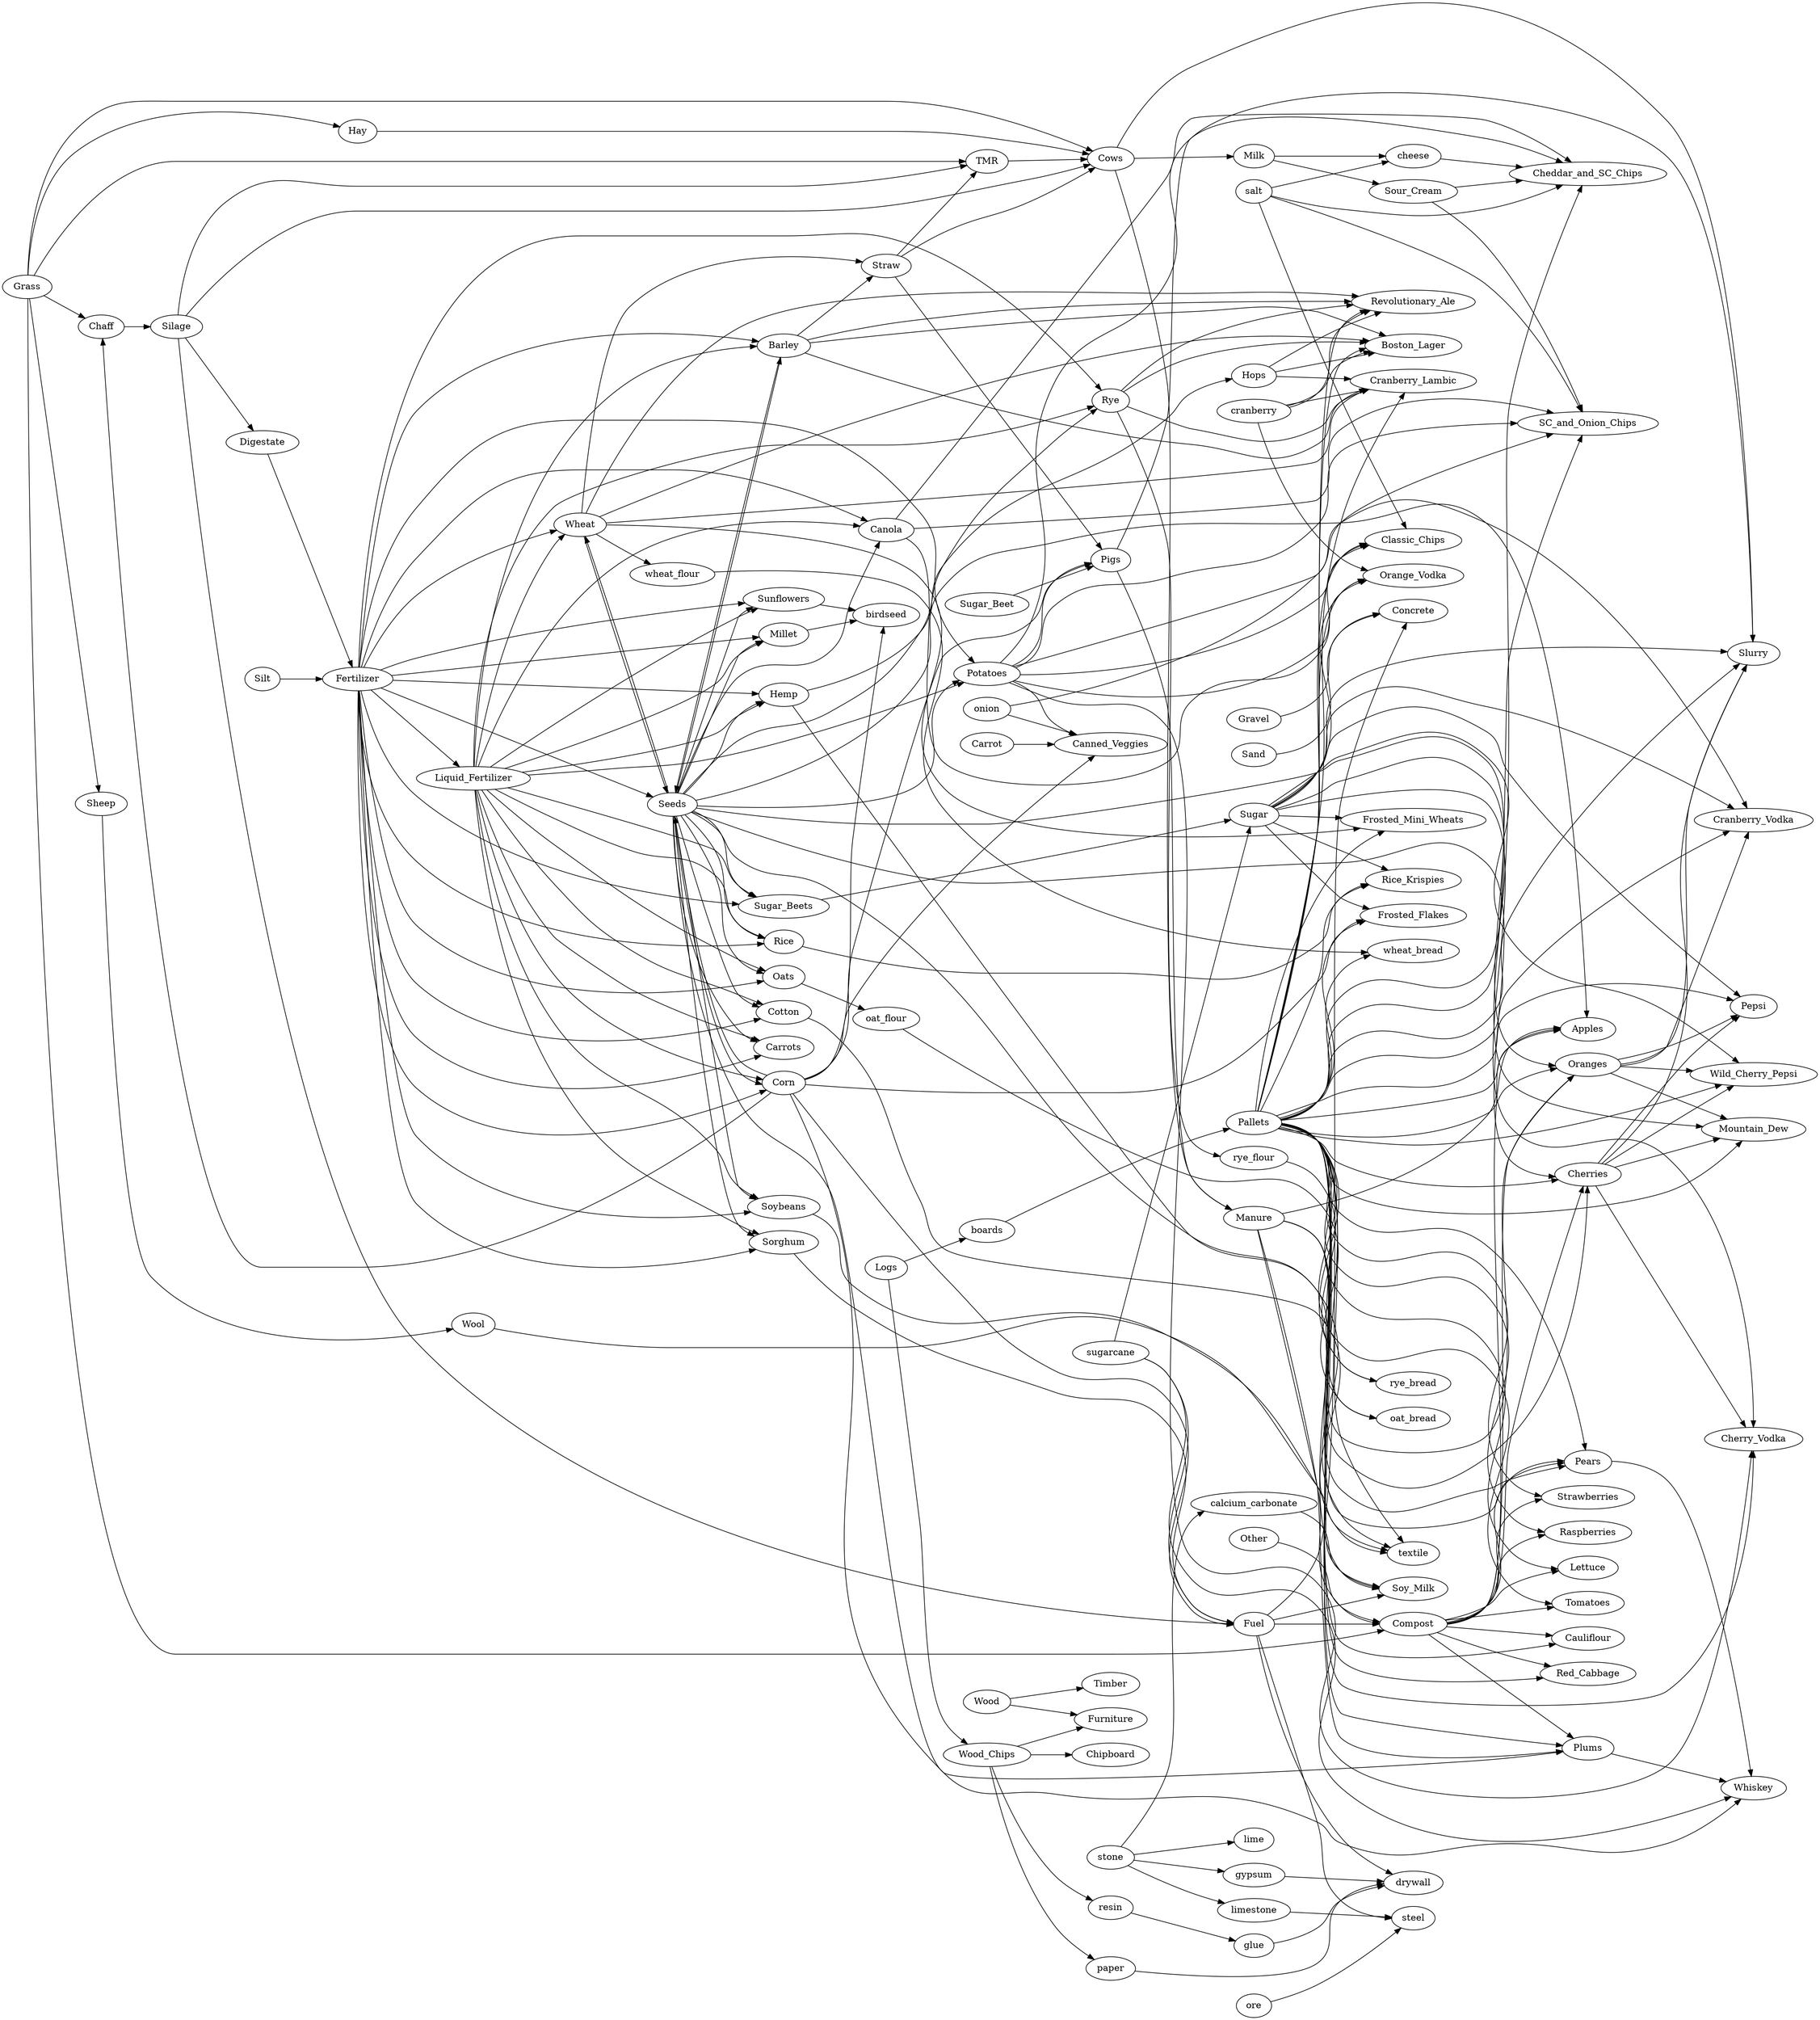 strict digraph pv {
    rankdir=LR;

    // Sheep
    Grass       -> Sheep
    Sheep       -> Wool

    // Pigs
    Wheat       -> Straw
    Barley      -> Straw
    Straw       -> Pigs
    Pigs        -> Manure
    Pigs        -> Slurry

    Corn        -> Pigs
    Sugar_Beet  -> Pigs
    Potatoes    -> Pigs

    // Cows
    Wheat       -> Straw
    Barley      -> Straw
    Straw       -> Cows
    Cows        -> Manure
    Cows        -> Slurry
    Cows        -> Milk

    Grass       -> Cows
    Grass       -> Hay
    Hay         -> Cows
    Silage      -> Cows

    Grass       -> TMR
    Silage      -> TMR
    Straw       -> TMR
    TMR         -> Cows

    // Silage
    Grass       -> Chaff
    Corn        -> Chaff

    Chaff       -> Silage
    Silage      -> Digestate
    Silage      -> Fuel

    // Seed Maker
    Wheat       -> Seeds
    Fertilizer  -> Seeds

    Barley      -> Seeds
    Fertilizer  -> Seeds

    Corn        -> Seeds
    Fertilizer  -> Seeds

    // Crops
    Seeds               -> Barley
    Fertilizer          -> Barley
    Liquid_Fertilizer   -> Barley

    Seeds               -> Canola
    Fertilizer          -> Canola
    Liquid_Fertilizer   -> Canola

    Seeds               -> Carrots
    Fertilizer          -> Carrots
    Liquid_Fertilizer   -> Carrots

    Seeds               -> Corn
    Fertilizer          -> Corn
    Liquid_Fertilizer   -> Corn

    Seeds               -> Cotton
    Fertilizer          -> Cotton
    Liquid_Fertilizer   -> Cotton

    Seeds               -> Hemp
    Fertilizer          -> Hemp
    Liquid_Fertilizer   -> Hemp

    Seeds               -> Millet
    Fertilizer          -> Millet
    Liquid_Fertilizer   -> Millet

    Seeds               -> Oats
    Fertilizer          -> Oats
    Liquid_Fertilizer   -> Oats

    Seeds               -> Potatoes
    Fertilizer          -> Potatoes
    Liquid_Fertilizer   -> Potatoes

    Seeds               -> Rice
    Fertilizer          -> Rice
    Liquid_Fertilizer   -> Rice

    Seeds               -> Rye
    Fertilizer          -> Rye
    Liquid_Fertilizer   -> Rye

    Seeds               -> Soybeans
    Fertilizer          -> Soybeans
    Liquid_Fertilizer   -> Soybeans

    Seeds               -> Sorghum
    Fertilizer          -> Sorghum
    Liquid_Fertilizer   -> Sorghum

    Seeds               -> Sugar_Beets
    Fertilizer          -> Sugar_Beets
    Liquid_Fertilizer   -> Sugar_Beets

    Seeds               -> Sunflowers
    Fertilizer          -> Sunflowers
    Liquid_Fertilizer   -> Sunflowers

    Seeds               -> Wheat
    Fertilizer          -> Wheat
    Liquid_Fertilizer   -> Wheat

    // Liquid Fertilizer
    Fertilizer  -> Liquid_Fertilizer

    // Fertilizer
    Silt        -> Fertilizer
    Digestate   -> Fertilizer

    // Orchards
    Seeds       -> Apples
    Manure      -> Apples
    Compost     -> Apples
    Pallets     -> Apples

    Seeds       -> Cherries
    Manure      -> Cherries
    Compost     -> Cherries
    Pallets     -> Cherries

    Seeds       -> Oranges
    Manure      -> Oranges
    Compost     -> Oranges
    Pallets     -> Oranges

    Seeds       -> Pears
    Manure      -> Pears
    Compost     -> Pears
    Pallets     -> Pears

    Seeds       -> Plums
    Manure      -> Plums
    Compost     -> Plums
    Pallets     -> Plums

    // Greenhouses
    Compost     -> Lettuce
    Pallets     -> Lettuce

    Compost     -> Tomatoes
    Pallets     -> Tomatoes

    Compost     -> Cauliflour
    Pallets     -> Cauliflour

    Compost     -> Red_Cabbage
    Pallets     -> Red_Cabbage

    Compost     -> Strawberries
    Pallets     -> Strawberries

    Compost     -> Raspberries
    Pallets     -> Raspberries

    // Compost Place
    Manure      -> Compost
    Fuel        -> Compost

    Grass       -> Compost
    Fuel        -> Compost

    Other       -> Compost
    Fuel        -> Compost

    // Pallet Place
    boards -> Pallets

    // Blackcap Birdseed
    Millet      -> birdseed
    Sunflowers  -> birdseed
    Corn        -> birdseed

    // Grain Mill
    Wheat   -> wheat_flour
    Rye     -> rye_flour
    Oats    -> oat_flour

    // Sugar Refinery
    Sugar_Beets -> Sugar
    sugarcane   -> Sugar

    // Hops and Props
    Hemp        -> Hops

    // Pjevs Concrete
    Sand        -> Concrete
    Gravel      -> Concrete

    Sand        -> Concrete
    Gravel      -> Concrete

    Sand        -> Concrete
    Gravel      -> Concrete
    Fuel        -> Concrete

    // Heartland Bread
    Pallets     -> wheat_bread
    wheat_flour -> wheat_bread

    Pallets     -> oat_bread
    oat_flour   -> oat_bread

    Pallets     -> rye_bread
    rye_flour   -> rye_bread

    // Cogent Forest Products
    Wood_Chips  -> paper

    Wood_Chips  -> resin

    Logs        -> boards
    Logs        -> Wood_Chips

    // Sam Adams
    Wheat       -> Boston_Lager
    Barley      -> Boston_Lager
    Hops        -> Boston_Lager
    cranberry   -> Boston_Lager
    Rye         -> Boston_Lager
    Pallets     -> Boston_Lager

    Wheat       -> Revolutionary_Ale
    Barley      -> Revolutionary_Ale
    Hops        -> Revolutionary_Ale
    cranberry   -> Revolutionary_Ale
    Rye         -> Revolutionary_Ale
    Pallets     -> Revolutionary_Ale

    Wheat       -> Cranberry_Lambic
    Barley      -> Cranberry_Lambic
    Hops        -> Cranberry_Lambic
    cranberry   -> Cranberry_Lambic
    Rye         -> Cranberry_Lambic
    Pallets     -> Cranberry_Lambic

    // Kellogs
    Wheat       -> Frosted_Mini_Wheats
    Sugar       -> Frosted_Mini_Wheats
    Pallets     -> Frosted_Mini_Wheats

    Corn        -> Frosted_Flakes
    Sugar       -> Frosted_Flakes
    Pallets     -> Frosted_Flakes

    Rice        -> Rice_Krispies
    Sugar       -> Rice_Krispies
    Pallets     -> Rice_Krispies

    // Frito Lay
    Potatoes    -> Classic_Chips
    Canola      -> Classic_Chips
    salt        -> Classic_Chips
    Pallets     -> Classic_Chips

    Potatoes    -> Cheddar_and_SC_Chips
    Canola      -> Cheddar_and_SC_Chips
    salt        -> Cheddar_and_SC_Chips
    cheese      -> Cheddar_and_SC_Chips
    Sour_Cream  -> Cheddar_and_SC_Chips
    Pallets     -> Cheddar_and_SC_Chips

    Potatoes    -> SC_and_Onion_Chips
    Canola      -> SC_and_Onion_Chips
    onion       -> SC_and_Onion_Chips
    salt        -> SC_and_Onion_Chips
    Sour_Cream  -> SC_and_Onion_Chips
    Pallets     -> SC_and_Onion_Chips

    // National Gypsum
    glue        -> drywall
    paper       -> drywall
    gypsum      -> drywall
    Fuel        -> drywall

    // Pepsi
    Sugar       -> Pepsi
    Cherries    -> Pepsi
    Oranges     -> Pepsi
    Pallets     -> Pepsi

    Sugar       -> Wild_Cherry_Pepsi
    Cherries    -> Wild_Cherry_Pepsi
    Oranges     -> Wild_Cherry_Pepsi
    Pallets     -> Wild_Cherry_Pepsi

    Sugar       -> Mountain_Dew
    Cherries    -> Mountain_Dew
    Oranges     -> Mountain_Dew
    Pallets     -> Mountain_Dew

    Sugar       -> Slurry
    Cherries    -> Slurry
    Oranges     -> Slurry
    Pallets     -> Slurry

    // F.M. Textile
    Cotton      -> textile
    Hemp        -> textile
    Wool        -> textile
    Pallets     -> textile

    // User Glue
    resin       -> glue

    // Smirnoff
    Potatoes    -> Cherry_Vodka
    Sugar       -> Cherry_Vodka
    Cherries    -> Cherry_Vodka
    Pallets     -> Cherry_Vodka

    Potatoes    -> Orange_Vodka
    Sugar       -> Orange_Vodka
    cranberry   -> Orange_Vodka
    Pallets     -> Orange_Vodka

    Potatoes    -> Cranberry_Vodka
    Sugar       -> Cranberry_Vodka
    Oranges     -> Cranberry_Vodka
    Pallets     -> Cranberry_Vodka

    // Silk Soymilk
    Soybeans    -> Soy_Milk
    calcium_carbonate -> Soy_Milk
    Fuel        -> Soy_Milk
    Pallets     -> Soy_Milk

    // Shell Fuel
    Sorghum     -> Fuel
    sugarcane   -> Fuel
    Corn        -> Fuel

    // Borden Dairy
    Milk        -> cheese
    salt        -> cheese

    Milk        -> Sour_Cream

    // Stone Processing
    stone       -> lime
    stone       -> limestone
    stone       -> calcium_carbonate
    stone       -> gypsum

    // Popcorn Suttons
    Pears       -> Whiskey
    Plums       -> Whiskey
    sugarcane   -> Whiskey
    Corn        -> Whiskey

    // Krystal Steel
    ore         -> steel
    limestone   -> steel
    Fuel        -> steel

    // Furniture Factory
    Wood_Chips  -> Chipboard

    Wood        -> Timber

    Wood_Chips  -> Furniture
    Wood        -> Furniture

    // Delmonte
    Potatoes    -> Canned_Veggies
    Corn        -> Canned_Veggies
    onion       -> Canned_Veggies
    Carrot      -> Canned_Veggies
}
